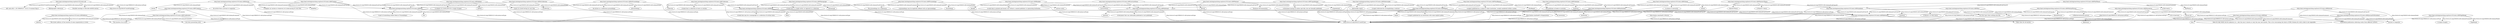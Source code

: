 digraph  {
	
	n72[label="$Id: onto.rdf,v 1.30 2008/05/27 14:41:13 euzenat Exp $"];
	n109[label="A Master's or PhD thesis."];
	n100[label="A Master's thesis."];
	n106[label="A PhD thesis."];
	n41[label="A book that is a single entity, as opposed to a collection."];
	n73[label="A book that is collection of texts or articles."];
	n61[label="A book that may be a monograph or a collection of written texts."];
	n105[label="A chapter (or section or whatever) of a book having its own title."];
	n22[label="A document having an author and title, but not formally published."];
	n28[label="A document that was informally published or not published."];
	n92[label="A film/movie/motion picture."];
	n78[label="A list of persons."];
	n43[label="A part of a book having its own title."];
	n66[label="A part of something (either Book or Proceedings)."];
	n82[label="A periodical publication collecting works from different authors."];
	n111[label="A proceedings may be implicitly defined with an inproceedings."];
	n63[label="A range of pages."];
	n70[label="A report delivered for accomplishing a contract."];
	n99[label="A report published by a school or other institution, usually numbered within a series."];
	n77[label="A report published by an institution with some explicit policy."];
	n2[label="A school or university."];
	n103[label="A subpart of a book given by a range of pages."];
	n53[label="A work that is printed and bound, but without a named publisher or sponsoring institution."];
	n60[label="Academic"];
	n17[label="Address"];
	n20[label="An article from a journal or magazine."];
	n4[label="An article in a conference proceedings."];
	n39[label="An event presenting work."];
	n90[label="An institution."];
	n108[label="Article"];
	n36[label="Base class for all entries"];
	n95[label="Bibliographic references"];
	n101[label="Book"];
	n69[label="BookPart"];
	n84[label="Booklet"];
	n51[label="Collection"];
	n91[label="Date"];
	n85[label="Date of a day which can be unknown (i.e., only the year is known or only the year and month). This is for overcoming the limits of XML-Schema for wich a date is not separable."];
	n65[label="Deliverable report"];
	n98[label="InBook"];
	n62[label="InProceedings"];
	n94[label="Incollection"];
	n87[label="Informal"];
	n107[label="Institution"];
	n74[label="Journal or magazine"];
	n50[label="Lecture notes."];
	n68[label="LectureNotes"];
	n18[label="Manual"];
	n24[label="MastersThesis"];
	n13[label="Misc"];
	n67[label="Monograph"];
	n89[label="MotionPicture"];
	n29[label="PageRange"];
	n102[label="Part"];
	n55[label="Person list"];
	n8[label="PhdThesis"];
	n93[label="Possible ontology to describe bibTeX entries."];
	n47[label="Proceedings"];
	n88[label="Publisher"];
	n31[label="Reference"];
	n96[label="Report"];
	n32[label="School"];
	n10[label="TechReport"];
	n83[label="Technical documentation."];
	n35[label="The location of an event"];
	n86[label="The proceedings of a conference."];
	n38[label="The publisher of books or journals."];
	n104[label="The street address of the location of some organization or event."];
	n75[label="Unpublished"];
	n25[label="Use this type when nothing else fits."];
	n45[label="http://oaei.ontologymatching.org/tests/101/onto.rdf"];
	n59[label="http://oaei.ontologymatching.org/tests/101/onto.rdf#Academic"];
	n16[label="http://oaei.ontologymatching.org/tests/101/onto.rdf#Address"];
	n19[label="http://oaei.ontologymatching.org/tests/101/onto.rdf#Article"];
	n34[label="http://oaei.ontologymatching.org/tests/101/onto.rdf#Book"];
	n52[label="http://oaei.ontologymatching.org/tests/101/onto.rdf#Booklet"];
	n48[label="http://oaei.ontologymatching.org/tests/101/onto.rdf#Chapter"];
	n33[label="http://oaei.ontologymatching.org/tests/101/onto.rdf#Collection"];
	n14[label="http://oaei.ontologymatching.org/tests/101/onto.rdf#Conference"];
	n56[label="http://oaei.ontologymatching.org/tests/101/onto.rdf#Congress"];
	n81[label="http://oaei.ontologymatching.org/tests/101/onto.rdf#Date"];
	n64[label="http://oaei.ontologymatching.org/tests/101/onto.rdf#Deliverable"];
	n97[label="http://oaei.ontologymatching.org/tests/101/onto.rdf#InBook"];
	n42[label="http://oaei.ontologymatching.org/tests/101/onto.rdf#InCollection"];
	n3[label="http://oaei.ontologymatching.org/tests/101/onto.rdf#InProceedings"];
	n11[label="http://oaei.ontologymatching.org/tests/101/onto.rdf#Informal"];
	n57[label="http://oaei.ontologymatching.org/tests/101/onto.rdf#Institution"];
	n27[label="http://oaei.ontologymatching.org/tests/101/onto.rdf#Journal"];
	n80[label="http://oaei.ontologymatching.org/tests/101/onto.rdf#JournalOrPeriodical"];
	n49[label="http://oaei.ontologymatching.org/tests/101/onto.rdf#LectureNotes"];
	n5[label="http://oaei.ontologymatching.org/tests/101/onto.rdf#Manual"];
	n23[label="http://oaei.ontologymatching.org/tests/101/onto.rdf#MastersThesis"];
	n12[label="http://oaei.ontologymatching.org/tests/101/onto.rdf#Misc"];
	n40[label="http://oaei.ontologymatching.org/tests/101/onto.rdf#Monograph"];
	n71[label="http://oaei.ontologymatching.org/tests/101/onto.rdf#MotionPicture"];
	n26[label="http://oaei.ontologymatching.org/tests/101/onto.rdf#PageRange"];
	n15[label="http://oaei.ontologymatching.org/tests/101/onto.rdf#Part"];
	n54[label="http://oaei.ontologymatching.org/tests/101/onto.rdf#PersonList"];
	n7[label="http://oaei.ontologymatching.org/tests/101/onto.rdf#PhdThesis"];
	n44[label="http://oaei.ontologymatching.org/tests/101/onto.rdf#Proceedings"];
	n37[label="http://oaei.ontologymatching.org/tests/101/onto.rdf#Publisher"];
	n30[label="http://oaei.ontologymatching.org/tests/101/onto.rdf#Reference"];
	n76[label="http://oaei.ontologymatching.org/tests/101/onto.rdf#Report"];
	n1[label="http://oaei.ontologymatching.org/tests/101/onto.rdf#School"];
	n9[label="http://oaei.ontologymatching.org/tests/101/onto.rdf#TechReport"];
	n21[label="http://oaei.ontologymatching.org/tests/101/onto.rdf#Unpublished"];
	n79[label="http://www.w3.org/1999/02/22-rdf-syntax-ns#List"];
	n6[label="http://www.w3.org/2002/07/owl#Class"];
	n46[label="http://www.w3.org/2002/07/owl#Ontology"];
	n58[label="http://xmlns.com/foaf/0.1/Organization"];
	n110[label="http://xmlns.com/foaf/0.1/Person"];
	n45->n46[label="http://www.w3.org/1999/02/22-rdf-syntax-ns#type"];
	n45->n72[label="http://www.w3.org/2002/07/owl#versionInfo"];
	n45->n93[label="http://www.w3.org/2000/01/rdf-schema#comment"];
	n45->n95[label="http://www.w3.org/2000/01/rdf-schema#label"];
	n59->n60[label="http://www.w3.org/2000/01/rdf-schema#label"];
	n59->n30[label="http://www.w3.org/2000/01/rdf-schema#subClassOf"];
	n59->n6[label="http://www.w3.org/1999/02/22-rdf-syntax-ns#type"];
	n59->n109[label="http://www.w3.org/2000/01/rdf-schema#comment"];
	n16->n17[label="http://www.w3.org/2000/01/rdf-schema#label"];
	n16->n6[label="http://www.w3.org/1999/02/22-rdf-syntax-ns#type"];
	n16->n104[label="http://www.w3.org/2000/01/rdf-schema#comment"];
	n19->n20[label="http://www.w3.org/2000/01/rdf-schema#comment"];
	n19->n15[label="http://www.w3.org/2000/01/rdf-schema#subClassOf"];
	n19->n108[label="http://www.w3.org/2000/01/rdf-schema#label"];
	n19->n6[label="http://www.w3.org/1999/02/22-rdf-syntax-ns#type"];
	n34->n30[label="http://www.w3.org/2000/01/rdf-schema#subClassOf"];
	n34->n61[label="http://www.w3.org/2000/01/rdf-schema#comment"];
	n34->n6[label="http://www.w3.org/1999/02/22-rdf-syntax-ns#type"];
	n34->n101[label="http://www.w3.org/2000/01/rdf-schema#label"];
	n52->n53[label="http://www.w3.org/2000/01/rdf-schema#comment"];
	n52->n11[label="http://www.w3.org/2000/01/rdf-schema#subClassOf"];
	n52->n84[label="http://www.w3.org/2000/01/rdf-schema#label"];
	n52->n6[label="http://www.w3.org/1999/02/22-rdf-syntax-ns#type"];
	n48->n15[label="http://www.w3.org/2000/01/rdf-schema#subClassOf"];
	n48->n69[label="http://www.w3.org/2000/01/rdf-schema#label"];
	n48->n6[label="http://www.w3.org/1999/02/22-rdf-syntax-ns#type"];
	n48->n105[label="http://www.w3.org/2000/01/rdf-schema#comment"];
	n33->n34[label="http://www.w3.org/2000/01/rdf-schema#subClassOf"];
	n33->n51[label="http://www.w3.org/2000/01/rdf-schema#label"];
	n33->n6[label="http://www.w3.org/1999/02/22-rdf-syntax-ns#type"];
	n33->n73[label="http://www.w3.org/2000/01/rdf-schema#comment"];
	n14->n6[label="http://www.w3.org/1999/02/22-rdf-syntax-ns#type"];
	n14->n35[label="http://www.w3.org/2000/01/rdf-schema#label"];
	n14->n39[label="http://www.w3.org/2000/01/rdf-schema#comment"];
	n56->n6[label="http://www.w3.org/1999/02/22-rdf-syntax-ns#type"];
	n56->n14[label="owl:sameAs"];
	n56->n35[label="http://www.w3.org/2000/01/rdf-schema#label"];
	n56->n39[label="http://www.w3.org/2000/01/rdf-schema#comment"];
	n81->n6[label="http://www.w3.org/1999/02/22-rdf-syntax-ns#type"];
	n81->n85[label="http://www.w3.org/2000/01/rdf-schema#comment"];
	n81->n91[label="http://www.w3.org/2000/01/rdf-schema#label"];
	n64->n65[label="http://www.w3.org/2000/01/rdf-schema#label"];
	n64->n70[label="http://www.w3.org/2000/01/rdf-schema#comment"];
	n64->n76[label="http://www.w3.org/2000/01/rdf-schema#subClassOf"];
	n64->n6[label="http://www.w3.org/1999/02/22-rdf-syntax-ns#type"];
	n97->n98[label="http://www.w3.org/2000/01/rdf-schema#label"];
	n97->n103[label="http://www.w3.org/2000/01/rdf-schema#comment"];
	n97->n15[label="http://www.w3.org/2000/01/rdf-schema#subClassOf"];
	n97->n6[label="http://www.w3.org/1999/02/22-rdf-syntax-ns#type"];
	n42->n43[label="http://www.w3.org/2000/01/rdf-schema#comment"];
	n42->n6[label="http://www.w3.org/1999/02/22-rdf-syntax-ns#type"];
	n42->n15[label="http://www.w3.org/2000/01/rdf-schema#subClassOf"];
	n42->n94[label="http://www.w3.org/2000/01/rdf-schema#label"];
	n3->n4[label="http://www.w3.org/2000/01/rdf-schema#comment"];
	n3->n15[label="http://www.w3.org/2000/01/rdf-schema#subClassOf"];
	n3->n62[label="http://www.w3.org/2000/01/rdf-schema#label"];
	n3->n6[label="http://www.w3.org/1999/02/22-rdf-syntax-ns#type"];
	n11->n6[label="http://www.w3.org/1999/02/22-rdf-syntax-ns#type"];
	n11->n28[label="http://www.w3.org/2000/01/rdf-schema#comment"];
	n11->n87[label="http://www.w3.org/2000/01/rdf-schema#label"];
	n11->n30[label="http://www.w3.org/2000/01/rdf-schema#subClassOf"];
	n57->n58[label="http://www.w3.org/2000/01/rdf-schema#subClassOf"];
	n57->n6[label="http://www.w3.org/1999/02/22-rdf-syntax-ns#type"];
	n57->n90[label="http://www.w3.org/2000/01/rdf-schema#comment"];
	n57->n107[label="http://www.w3.org/2000/01/rdf-schema#label"];
	n27->n6[label="http://www.w3.org/1999/02/22-rdf-syntax-ns#type"];
	n27->n74[label="http://www.w3.org/2000/01/rdf-schema#label"];
	n27->n82[label="http://www.w3.org/2000/01/rdf-schema#comment"];
	n27->n80[label="http://www.w3.org/2000/01/rdf-schema#subClassOf"];
	n80->n6[label="http://www.w3.org/1999/02/22-rdf-syntax-ns#type"];
	n80->n74[label="http://www.w3.org/2000/01/rdf-schema#label"];
	n80->n82[label="http://www.w3.org/2000/01/rdf-schema#comment"];
	n49->n50[label="http://www.w3.org/2000/01/rdf-schema#comment"];
	n49->n68[label="http://www.w3.org/2000/01/rdf-schema#label"];
	n49->n11[label="http://www.w3.org/2000/01/rdf-schema#subClassOf"];
	n49->n6[label="http://www.w3.org/1999/02/22-rdf-syntax-ns#type"];
	n5->n6[label="http://www.w3.org/1999/02/22-rdf-syntax-ns#type"];
	n5->n18[label="http://www.w3.org/2000/01/rdf-schema#label"];
	n5->n83[label="http://www.w3.org/2000/01/rdf-schema#comment"];
	n5->n11[label="http://www.w3.org/2000/01/rdf-schema#subClassOf"];
	n23->n24[label="http://www.w3.org/2000/01/rdf-schema#label"];
	n23->n6[label="http://www.w3.org/1999/02/22-rdf-syntax-ns#type"];
	n23->n59[label="http://www.w3.org/2000/01/rdf-schema#subClassOf"];
	n23->n100[label="http://www.w3.org/2000/01/rdf-schema#comment"];
	n12->n13[label="http://www.w3.org/2000/01/rdf-schema#label"];
	n12->n25[label="http://www.w3.org/2000/01/rdf-schema#comment"];
	n12->n30[label="http://www.w3.org/2000/01/rdf-schema#subClassOf"];
	n12->n6[label="http://www.w3.org/1999/02/22-rdf-syntax-ns#type"];
	n40->n41[label="http://www.w3.org/2000/01/rdf-schema#comment"];
	n40->n34[label="http://www.w3.org/2000/01/rdf-schema#subClassOf"];
	n40->n67[label="http://www.w3.org/2000/01/rdf-schema#label"];
	n40->n6[label="http://www.w3.org/1999/02/22-rdf-syntax-ns#type"];
	n71->n30[label="http://www.w3.org/2000/01/rdf-schema#subClassOf"];
	n71->n6[label="http://www.w3.org/1999/02/22-rdf-syntax-ns#type"];
	n71->n89[label="http://www.w3.org/2000/01/rdf-schema#label"];
	n71->n92[label="http://www.w3.org/2000/01/rdf-schema#comment"];
	n26->n6[label="http://www.w3.org/1999/02/22-rdf-syntax-ns#type"];
	n26->n29[label="http://www.w3.org/2000/01/rdf-schema#label"];
	n26->n63[label="http://www.w3.org/2000/01/rdf-schema#comment"];
	n15->n66[label="http://www.w3.org/2000/01/rdf-schema#comment"];
	n15->n6[label="http://www.w3.org/1999/02/22-rdf-syntax-ns#type"];
	n15->n30[label="http://www.w3.org/2000/01/rdf-schema#subClassOf"];
	n15->n102[label="http://www.w3.org/2000/01/rdf-schema#label"];
	n54->n55[label="http://www.w3.org/2000/01/rdf-schema#label"];
	n54->n6[label="http://www.w3.org/1999/02/22-rdf-syntax-ns#type"];
	n54->n78[label="http://www.w3.org/2000/01/rdf-schema#comment"];
	n54->n79[label="http://www.w3.org/2000/01/rdf-schema#subClassOf"];
	n7->n8[label="http://www.w3.org/2000/01/rdf-schema#label"];
	n7->n59[label="http://www.w3.org/2000/01/rdf-schema#subClassOf"];
	n7->n6[label="http://www.w3.org/1999/02/22-rdf-syntax-ns#type"];
	n7->n106[label="http://www.w3.org/2000/01/rdf-schema#comment"];
	n44->n34[label="http://www.w3.org/2000/01/rdf-schema#subClassOf"];
	n44->n47[label="http://www.w3.org/2000/01/rdf-schema#label"];
	n44->n86[label="http://www.w3.org/2000/01/rdf-schema#comment"];
	n44->n6[label="http://www.w3.org/1999/02/22-rdf-syntax-ns#type"];
	n44->n111[label="http://www.w3.org/2000/01/rdf-schema#comment"];
	n37->n38[label="http://www.w3.org/2000/01/rdf-schema#comment"];
	n37->n88[label="http://www.w3.org/2000/01/rdf-schema#label"];
	n37->n6[label="http://www.w3.org/1999/02/22-rdf-syntax-ns#type"];
	n37->n57[label="http://www.w3.org/2000/01/rdf-schema#subClassOf"];
	n30->n31[label="http://www.w3.org/2000/01/rdf-schema#label"];
	n30->n36[label="http://www.w3.org/2000/01/rdf-schema#comment"];
	n30->n6[label="http://www.w3.org/1999/02/22-rdf-syntax-ns#type"];
	n76->n77[label="http://www.w3.org/2000/01/rdf-schema#comment"];
	n76->n6[label="http://www.w3.org/1999/02/22-rdf-syntax-ns#type"];
	n76->n96[label="http://www.w3.org/2000/01/rdf-schema#label"];
	n76->n30[label="http://www.w3.org/2000/01/rdf-schema#subClassOf"];
	n1->n2[label="http://www.w3.org/2000/01/rdf-schema#comment"];
	n1->n32[label="http://www.w3.org/2000/01/rdf-schema#label"];
	n1->n6[label="http://www.w3.org/1999/02/22-rdf-syntax-ns#type"];
	n1->n57[label="http://www.w3.org/2000/01/rdf-schema#subClassOf"];
	n9->n10[label="http://www.w3.org/2000/01/rdf-schema#label"];
	n9->n6[label="http://www.w3.org/1999/02/22-rdf-syntax-ns#type"];
	n9->n99[label="http://www.w3.org/2000/01/rdf-schema#comment"];
	n9->n76[label="http://www.w3.org/2000/01/rdf-schema#subClassOf"];
	n21->n22[label="http://www.w3.org/2000/01/rdf-schema#comment"];
	n21->n6[label="http://www.w3.org/1999/02/22-rdf-syntax-ns#type"];
	n21->n75[label="http://www.w3.org/2000/01/rdf-schema#label"];
	n21->n11[label="http://www.w3.org/2000/01/rdf-schema#subClassOf"];
	n79->n6[label="http://www.w3.org/1999/02/22-rdf-syntax-ns#type"];
	n58->n6[label="http://www.w3.org/1999/02/22-rdf-syntax-ns#type"];
	n110->n6[label="http://www.w3.org/1999/02/22-rdf-syntax-ns#type"];
	
}